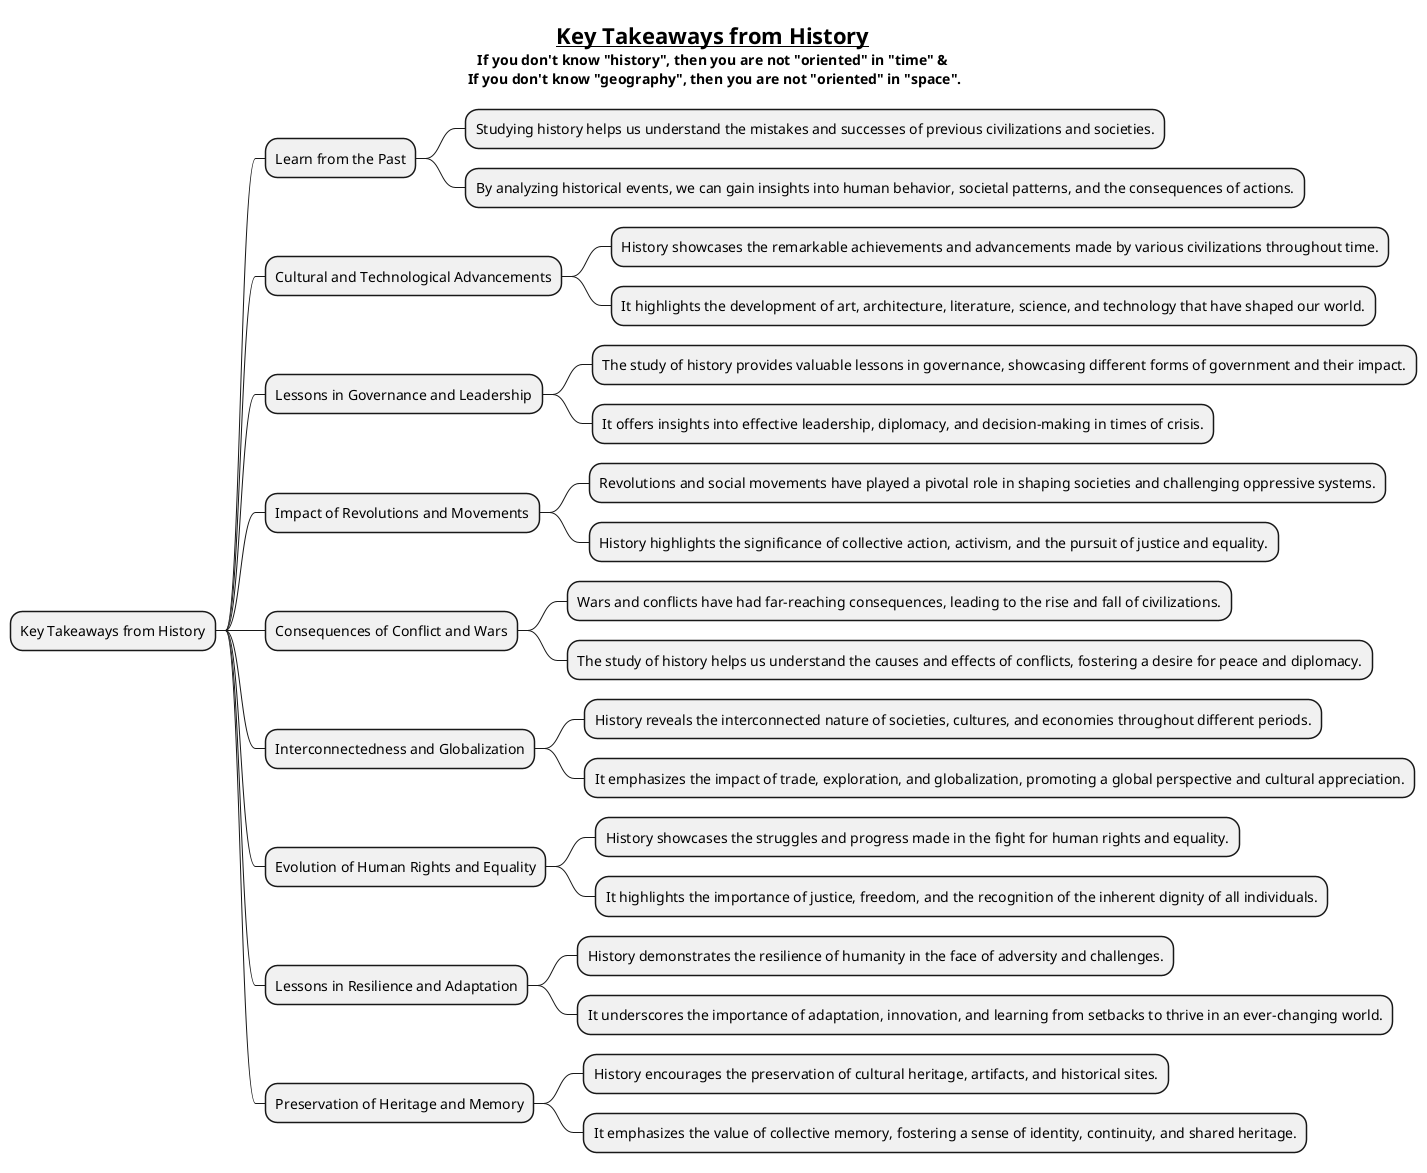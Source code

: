 @startmindmap
title =__Key Takeaways from History__\n If you don't know "history", then you are not "oriented" in "time" & \n If you don't know "geography", then you are not "oriented" in "space".

* Key Takeaways from History
** Learn from the Past
*** Studying history helps us understand the mistakes and successes of previous civilizations and societies.
*** By analyzing historical events, we can gain insights into human behavior, societal patterns, and the consequences of actions.

** Cultural and Technological Advancements
*** History showcases the remarkable achievements and advancements made by various civilizations throughout time.
*** It highlights the development of art, architecture, literature, science, and technology that have shaped our world.

** Lessons in Governance and Leadership
*** The study of history provides valuable lessons in governance, showcasing different forms of government and their impact.
*** It offers insights into effective leadership, diplomacy, and decision-making in times of crisis.

** Impact of Revolutions and Movements
*** Revolutions and social movements have played a pivotal role in shaping societies and challenging oppressive systems.
*** History highlights the significance of collective action, activism, and the pursuit of justice and equality.

** Consequences of Conflict and Wars
*** Wars and conflicts have had far-reaching consequences, leading to the rise and fall of civilizations.
*** The study of history helps us understand the causes and effects of conflicts, fostering a desire for peace and diplomacy.

** Interconnectedness and Globalization
*** History reveals the interconnected nature of societies, cultures, and economies throughout different periods.
*** It emphasizes the impact of trade, exploration, and globalization, promoting a global perspective and cultural appreciation.

** Evolution of Human Rights and Equality
*** History showcases the struggles and progress made in the fight for human rights and equality.
*** It highlights the importance of justice, freedom, and the recognition of the inherent dignity of all individuals.

** Lessons in Resilience and Adaptation
*** History demonstrates the resilience of humanity in the face of adversity and challenges.
*** It underscores the importance of adaptation, innovation, and learning from setbacks to thrive in an ever-changing world.

** Preservation of Heritage and Memory
*** History encourages the preservation of cultural heritage, artifacts, and historical sites.
*** It emphasizes the value of collective memory, fostering a sense of identity, continuity, and shared heritage.

@endmindmap
